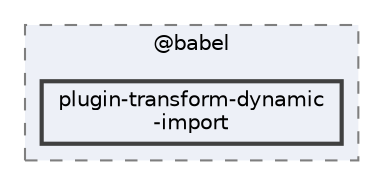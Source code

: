 digraph "pkiclassroomrescheduler/src/main/frontend/node_modules/@babel/plugin-transform-dynamic-import"
{
 // LATEX_PDF_SIZE
  bgcolor="transparent";
  edge [fontname=Helvetica,fontsize=10,labelfontname=Helvetica,labelfontsize=10];
  node [fontname=Helvetica,fontsize=10,shape=box,height=0.2,width=0.4];
  compound=true
  subgraph clusterdir_bc8070c8b402176472541bb6f0cba6df {
    graph [ bgcolor="#edf0f7", pencolor="grey50", label="@babel", fontname=Helvetica,fontsize=10 style="filled,dashed", URL="dir_bc8070c8b402176472541bb6f0cba6df.html",tooltip=""]
  dir_30355f6f424d79377ff7a7157deffb73 [label="plugin-transform-dynamic\l-import", fillcolor="#edf0f7", color="grey25", style="filled,bold", URL="dir_30355f6f424d79377ff7a7157deffb73.html",tooltip=""];
  }
}
